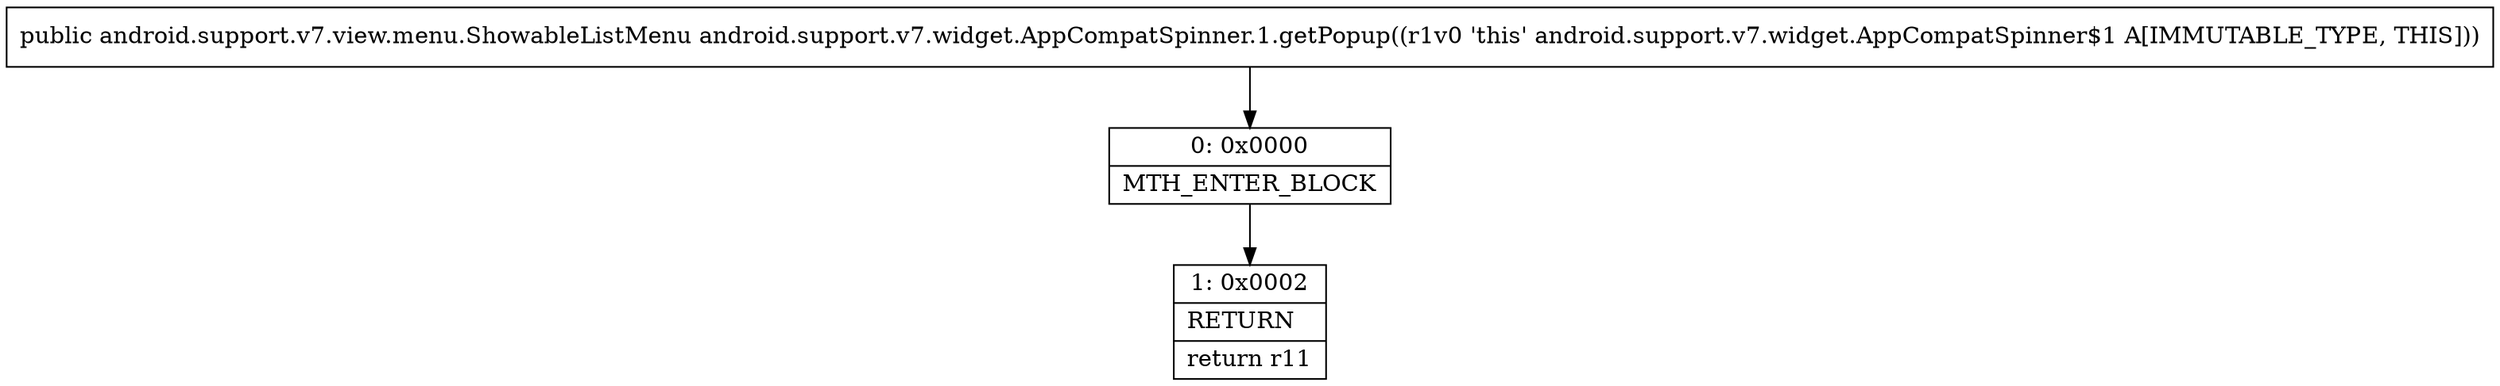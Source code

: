 digraph "CFG forandroid.support.v7.widget.AppCompatSpinner.1.getPopup()Landroid\/support\/v7\/view\/menu\/ShowableListMenu;" {
Node_0 [shape=record,label="{0\:\ 0x0000|MTH_ENTER_BLOCK\l}"];
Node_1 [shape=record,label="{1\:\ 0x0002|RETURN\l|return r11\l}"];
MethodNode[shape=record,label="{public android.support.v7.view.menu.ShowableListMenu android.support.v7.widget.AppCompatSpinner.1.getPopup((r1v0 'this' android.support.v7.widget.AppCompatSpinner$1 A[IMMUTABLE_TYPE, THIS])) }"];
MethodNode -> Node_0;
Node_0 -> Node_1;
}

